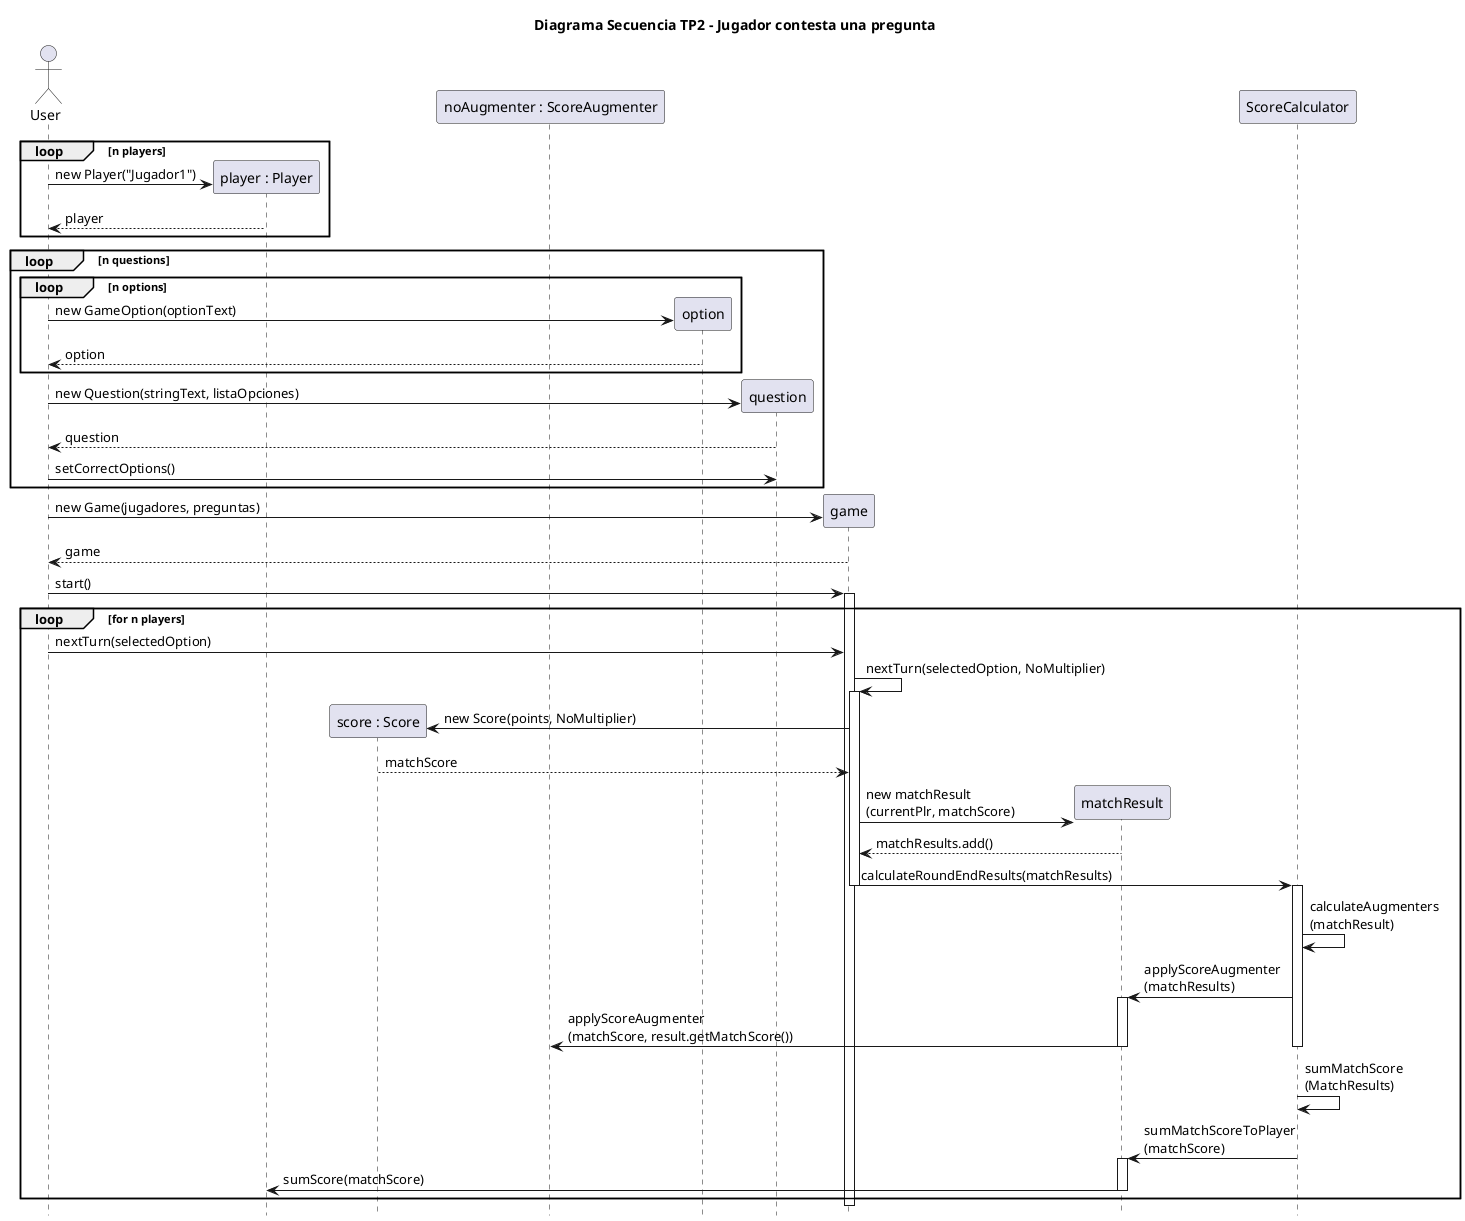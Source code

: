 @startuml

actor User
title Diagrama Secuencia TP2 - Jugador contesta una pregunta
hide footbox

participant "player : Player" as player
participant "score : Score" as score
participant "noAugmenter : ScoreAugmenter" as noMultiplier

loop n players
User -> player ** : new Player("Jugador1")
player --> User : player
end loop

loop n questions 
loop n options 
User -> option ** : new GameOption(optionText)
option --> User : option
end loop
User -> question ** : new Question(stringText, listaOpciones)
question --> User : question
User -> question : setCorrectOptions()
end loop

User -> game ** : new Game(jugadores, preguntas)
game --> User : game
User -> game : start()
activate game

loop for n players
User -> game : nextTurn(selectedOption)
game-> game : nextTurn(selectedOption, NoMultiplier)
activate game

game -> score** : new Score(points, NoMultiplier)
score --> game : matchScore

game -> matchResult** : new matchResult\n(currentPlr, matchScore)
matchResult --> game : matchResults.add()

game -> ScoreCalculator : calculateRoundEndResults(matchResults)
deactivate game
activate ScoreCalculator
ScoreCalculator -> ScoreCalculator : calculateAugmenters\n(matchResult)
ScoreCalculator -> matchResult : applyScoreAugmenter\n(matchResults)
activate matchResult
matchResult -> noMultiplier : applyScoreAugmenter\n(matchScore, result.getMatchScore()) 
deactivate matchResult
deactivate ScoreCalculator
ScoreCalculator -> ScoreCalculator : sumMatchScore\n(MatchResults)
ScoreCalculator -> matchResult : sumMatchScoreToPlayer\n(matchScore)
activate matchResult
matchResult -> player : sumScore(matchScore)
deactivate matchResult
end loop
deactivate game

@enduml
